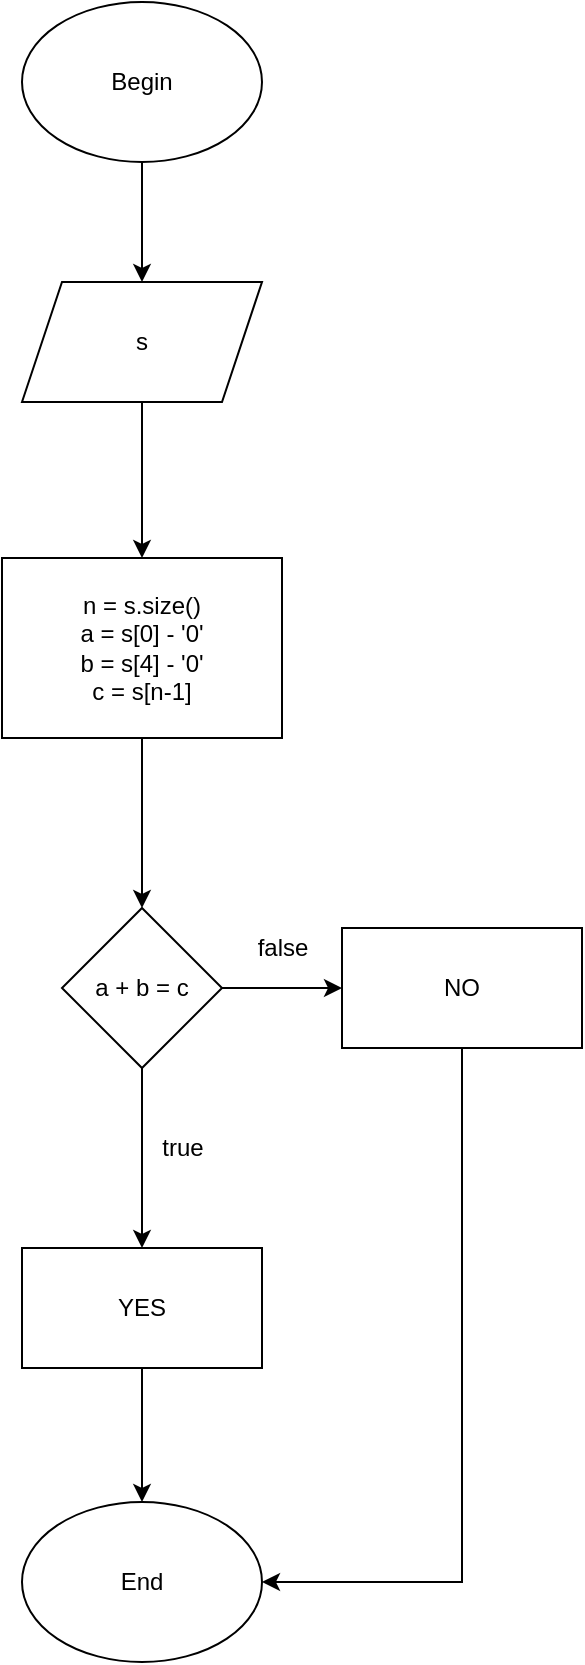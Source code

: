 <mxfile version="22.1.21" type="device">
  <diagram name="Page-1" id="jPb7cbLScDwFiG3K2yFS">
    <mxGraphModel dx="357" dy="619" grid="1" gridSize="10" guides="1" tooltips="1" connect="1" arrows="1" fold="1" page="1" pageScale="1" pageWidth="827" pageHeight="1169" math="0" shadow="0">
      <root>
        <mxCell id="0" />
        <mxCell id="1" parent="0" />
        <mxCell id="LTukGfWmtiQ3vCmrKHOS-3" value="" style="edgeStyle=orthogonalEdgeStyle;rounded=0;orthogonalLoop=1;jettySize=auto;html=1;" edge="1" parent="1" source="LTukGfWmtiQ3vCmrKHOS-1" target="LTukGfWmtiQ3vCmrKHOS-2">
          <mxGeometry relative="1" as="geometry" />
        </mxCell>
        <mxCell id="LTukGfWmtiQ3vCmrKHOS-1" value="Begin" style="ellipse;whiteSpace=wrap;html=1;" vertex="1" parent="1">
          <mxGeometry x="100" y="140" width="120" height="80" as="geometry" />
        </mxCell>
        <mxCell id="LTukGfWmtiQ3vCmrKHOS-5" value="" style="edgeStyle=orthogonalEdgeStyle;rounded=0;orthogonalLoop=1;jettySize=auto;html=1;" edge="1" parent="1" source="LTukGfWmtiQ3vCmrKHOS-2" target="LTukGfWmtiQ3vCmrKHOS-4">
          <mxGeometry relative="1" as="geometry" />
        </mxCell>
        <mxCell id="LTukGfWmtiQ3vCmrKHOS-2" value="s" style="shape=parallelogram;perimeter=parallelogramPerimeter;whiteSpace=wrap;html=1;fixedSize=1;" vertex="1" parent="1">
          <mxGeometry x="100" y="280" width="120" height="60" as="geometry" />
        </mxCell>
        <mxCell id="LTukGfWmtiQ3vCmrKHOS-8" value="" style="edgeStyle=orthogonalEdgeStyle;rounded=0;orthogonalLoop=1;jettySize=auto;html=1;" edge="1" parent="1" source="LTukGfWmtiQ3vCmrKHOS-4" target="LTukGfWmtiQ3vCmrKHOS-7">
          <mxGeometry relative="1" as="geometry" />
        </mxCell>
        <mxCell id="LTukGfWmtiQ3vCmrKHOS-4" value="n = s.size()&lt;br&gt;a = s[0] - &#39;0&#39;&lt;br&gt;b = s[4] - &#39;0&#39;&lt;br&gt;c = s[n-1]" style="whiteSpace=wrap;html=1;" vertex="1" parent="1">
          <mxGeometry x="90" y="418" width="140" height="90" as="geometry" />
        </mxCell>
        <mxCell id="LTukGfWmtiQ3vCmrKHOS-10" value="" style="edgeStyle=orthogonalEdgeStyle;rounded=0;orthogonalLoop=1;jettySize=auto;html=1;" edge="1" parent="1" source="LTukGfWmtiQ3vCmrKHOS-7" target="LTukGfWmtiQ3vCmrKHOS-9">
          <mxGeometry relative="1" as="geometry" />
        </mxCell>
        <mxCell id="LTukGfWmtiQ3vCmrKHOS-13" value="" style="edgeStyle=orthogonalEdgeStyle;rounded=0;orthogonalLoop=1;jettySize=auto;html=1;" edge="1" parent="1" source="LTukGfWmtiQ3vCmrKHOS-7" target="LTukGfWmtiQ3vCmrKHOS-12">
          <mxGeometry relative="1" as="geometry" />
        </mxCell>
        <mxCell id="LTukGfWmtiQ3vCmrKHOS-7" value="a + b = c" style="rhombus;whiteSpace=wrap;html=1;" vertex="1" parent="1">
          <mxGeometry x="120" y="593" width="80" height="80" as="geometry" />
        </mxCell>
        <mxCell id="LTukGfWmtiQ3vCmrKHOS-16" value="" style="edgeStyle=orthogonalEdgeStyle;rounded=0;orthogonalLoop=1;jettySize=auto;html=1;" edge="1" parent="1" source="LTukGfWmtiQ3vCmrKHOS-9" target="LTukGfWmtiQ3vCmrKHOS-15">
          <mxGeometry relative="1" as="geometry" />
        </mxCell>
        <mxCell id="LTukGfWmtiQ3vCmrKHOS-9" value="YES" style="whiteSpace=wrap;html=1;" vertex="1" parent="1">
          <mxGeometry x="100" y="763" width="120" height="60" as="geometry" />
        </mxCell>
        <mxCell id="LTukGfWmtiQ3vCmrKHOS-11" value="true" style="text;html=1;align=center;verticalAlign=middle;resizable=0;points=[];autosize=1;strokeColor=none;fillColor=none;" vertex="1" parent="1">
          <mxGeometry x="160" y="698" width="40" height="30" as="geometry" />
        </mxCell>
        <mxCell id="LTukGfWmtiQ3vCmrKHOS-12" value="NO" style="whiteSpace=wrap;html=1;" vertex="1" parent="1">
          <mxGeometry x="260" y="603" width="120" height="60" as="geometry" />
        </mxCell>
        <mxCell id="LTukGfWmtiQ3vCmrKHOS-14" value="false" style="text;html=1;align=center;verticalAlign=middle;resizable=0;points=[];autosize=1;strokeColor=none;fillColor=none;" vertex="1" parent="1">
          <mxGeometry x="205" y="598" width="50" height="30" as="geometry" />
        </mxCell>
        <mxCell id="LTukGfWmtiQ3vCmrKHOS-15" value="End" style="ellipse;whiteSpace=wrap;html=1;" vertex="1" parent="1">
          <mxGeometry x="100" y="890" width="120" height="80" as="geometry" />
        </mxCell>
        <mxCell id="LTukGfWmtiQ3vCmrKHOS-17" value="" style="endArrow=classic;html=1;rounded=0;entryX=1;entryY=0.5;entryDx=0;entryDy=0;exitX=0.5;exitY=1;exitDx=0;exitDy=0;" edge="1" parent="1" source="LTukGfWmtiQ3vCmrKHOS-12" target="LTukGfWmtiQ3vCmrKHOS-15">
          <mxGeometry width="50" height="50" relative="1" as="geometry">
            <mxPoint x="220" y="680" as="sourcePoint" />
            <mxPoint x="270" y="630" as="targetPoint" />
            <Array as="points">
              <mxPoint x="320" y="930" />
            </Array>
          </mxGeometry>
        </mxCell>
      </root>
    </mxGraphModel>
  </diagram>
</mxfile>

